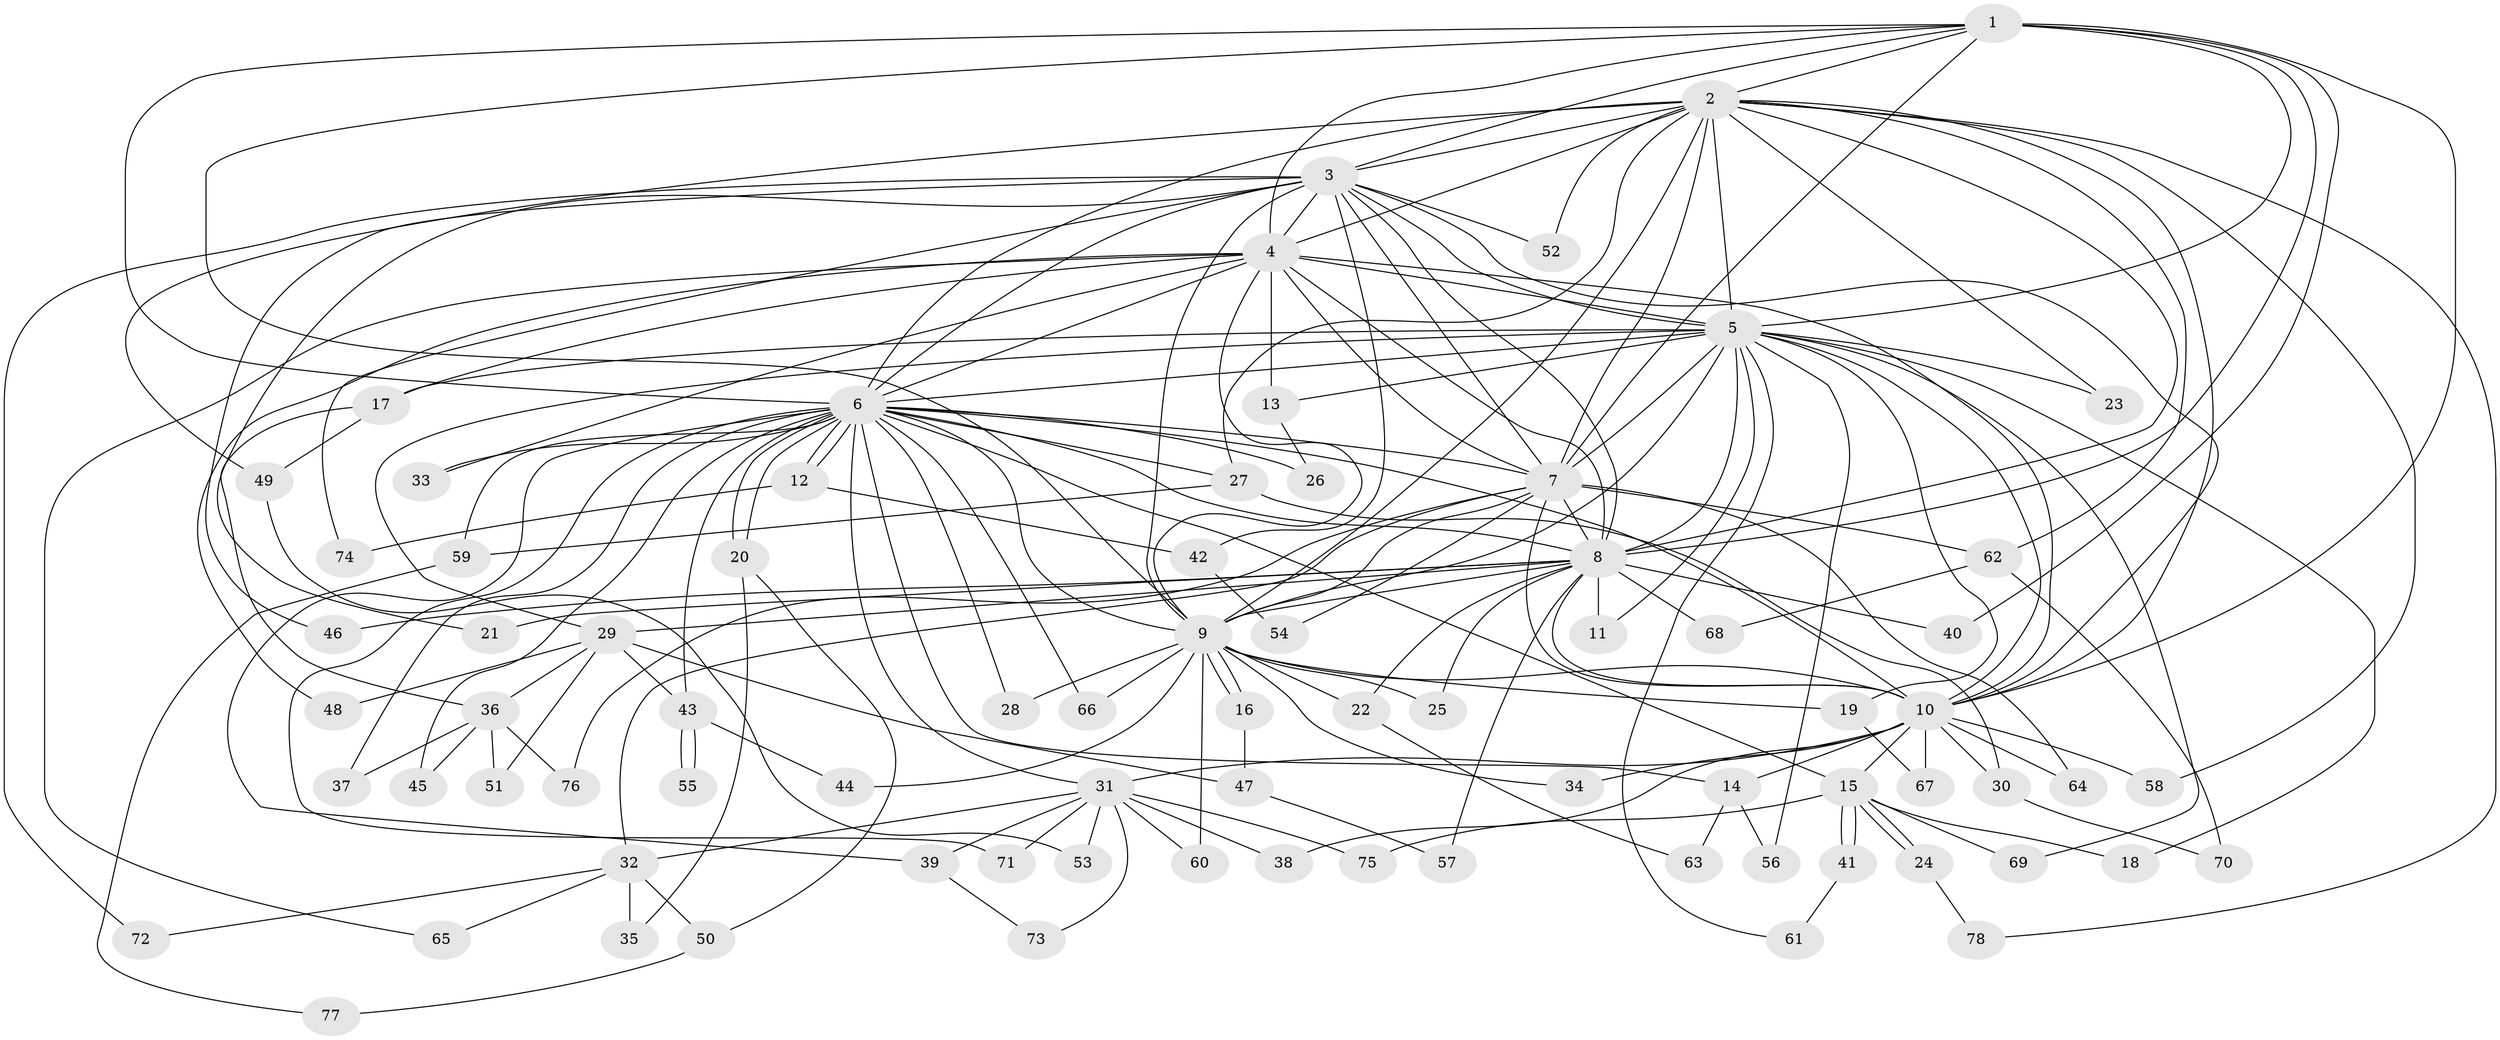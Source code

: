 // coarse degree distribution, {10: 0.041666666666666664, 8: 0.08333333333333333, 5: 0.16666666666666666, 2: 0.2916666666666667, 6: 0.08333333333333333, 4: 0.08333333333333333, 3: 0.20833333333333334, 19: 0.041666666666666664}
// Generated by graph-tools (version 1.1) at 2025/36/03/04/25 23:36:30]
// undirected, 78 vertices, 181 edges
graph export_dot {
  node [color=gray90,style=filled];
  1;
  2;
  3;
  4;
  5;
  6;
  7;
  8;
  9;
  10;
  11;
  12;
  13;
  14;
  15;
  16;
  17;
  18;
  19;
  20;
  21;
  22;
  23;
  24;
  25;
  26;
  27;
  28;
  29;
  30;
  31;
  32;
  33;
  34;
  35;
  36;
  37;
  38;
  39;
  40;
  41;
  42;
  43;
  44;
  45;
  46;
  47;
  48;
  49;
  50;
  51;
  52;
  53;
  54;
  55;
  56;
  57;
  58;
  59;
  60;
  61;
  62;
  63;
  64;
  65;
  66;
  67;
  68;
  69;
  70;
  71;
  72;
  73;
  74;
  75;
  76;
  77;
  78;
  1 -- 2;
  1 -- 3;
  1 -- 4;
  1 -- 5;
  1 -- 6;
  1 -- 7;
  1 -- 8;
  1 -- 9;
  1 -- 10;
  1 -- 40;
  2 -- 3;
  2 -- 4;
  2 -- 5;
  2 -- 6;
  2 -- 7;
  2 -- 8;
  2 -- 9;
  2 -- 10;
  2 -- 23;
  2 -- 27;
  2 -- 49;
  2 -- 52;
  2 -- 58;
  2 -- 62;
  2 -- 78;
  3 -- 4;
  3 -- 5;
  3 -- 6;
  3 -- 7;
  3 -- 8;
  3 -- 9;
  3 -- 10;
  3 -- 21;
  3 -- 42;
  3 -- 46;
  3 -- 52;
  3 -- 72;
  3 -- 74;
  4 -- 5;
  4 -- 6;
  4 -- 7;
  4 -- 8;
  4 -- 9;
  4 -- 10;
  4 -- 13;
  4 -- 17;
  4 -- 33;
  4 -- 48;
  4 -- 65;
  5 -- 6;
  5 -- 7;
  5 -- 8;
  5 -- 9;
  5 -- 10;
  5 -- 11;
  5 -- 13;
  5 -- 17;
  5 -- 18;
  5 -- 19;
  5 -- 23;
  5 -- 29;
  5 -- 56;
  5 -- 61;
  5 -- 69;
  6 -- 7;
  6 -- 8;
  6 -- 9;
  6 -- 10;
  6 -- 12;
  6 -- 12;
  6 -- 14;
  6 -- 15;
  6 -- 20;
  6 -- 20;
  6 -- 26;
  6 -- 27;
  6 -- 28;
  6 -- 31;
  6 -- 33;
  6 -- 37;
  6 -- 39;
  6 -- 43;
  6 -- 45;
  6 -- 59;
  6 -- 66;
  6 -- 71;
  7 -- 8;
  7 -- 9;
  7 -- 10;
  7 -- 32;
  7 -- 54;
  7 -- 62;
  7 -- 64;
  7 -- 76;
  8 -- 9;
  8 -- 10;
  8 -- 11;
  8 -- 21;
  8 -- 22;
  8 -- 25;
  8 -- 29;
  8 -- 40;
  8 -- 46;
  8 -- 57;
  8 -- 68;
  9 -- 10;
  9 -- 16;
  9 -- 16;
  9 -- 19;
  9 -- 22;
  9 -- 25;
  9 -- 28;
  9 -- 34;
  9 -- 44;
  9 -- 60;
  9 -- 66;
  10 -- 14;
  10 -- 15;
  10 -- 30;
  10 -- 31;
  10 -- 34;
  10 -- 38;
  10 -- 58;
  10 -- 64;
  10 -- 67;
  12 -- 42;
  12 -- 74;
  13 -- 26;
  14 -- 56;
  14 -- 63;
  15 -- 18;
  15 -- 24;
  15 -- 24;
  15 -- 41;
  15 -- 41;
  15 -- 69;
  15 -- 75;
  16 -- 47;
  17 -- 36;
  17 -- 49;
  19 -- 67;
  20 -- 35;
  20 -- 50;
  22 -- 63;
  24 -- 78;
  27 -- 30;
  27 -- 59;
  29 -- 36;
  29 -- 43;
  29 -- 47;
  29 -- 48;
  29 -- 51;
  30 -- 70;
  31 -- 32;
  31 -- 38;
  31 -- 39;
  31 -- 53;
  31 -- 60;
  31 -- 71;
  31 -- 73;
  31 -- 75;
  32 -- 35;
  32 -- 50;
  32 -- 65;
  32 -- 72;
  36 -- 37;
  36 -- 45;
  36 -- 51;
  36 -- 76;
  39 -- 73;
  41 -- 61;
  42 -- 54;
  43 -- 44;
  43 -- 55;
  43 -- 55;
  47 -- 57;
  49 -- 53;
  50 -- 77;
  59 -- 77;
  62 -- 68;
  62 -- 70;
}
